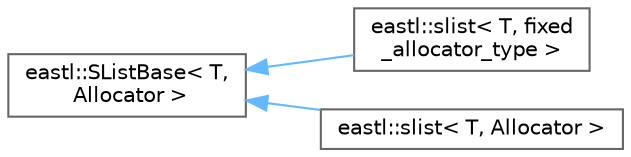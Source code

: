 digraph "类继承关系图"
{
 // LATEX_PDF_SIZE
  bgcolor="transparent";
  edge [fontname=Helvetica,fontsize=10,labelfontname=Helvetica,labelfontsize=10];
  node [fontname=Helvetica,fontsize=10,shape=box,height=0.2,width=0.4];
  rankdir="LR";
  Node0 [id="Node000000",label="eastl::SListBase\< T,\l Allocator \>",height=0.2,width=0.4,color="grey40", fillcolor="white", style="filled",URL="$structeastl_1_1_s_list_base.html",tooltip=" "];
  Node0 -> Node1 [id="edge3686_Node000000_Node000001",dir="back",color="steelblue1",style="solid",tooltip=" "];
  Node1 [id="Node000001",label="eastl::slist\< T, fixed\l_allocator_type \>",height=0.2,width=0.4,color="grey40", fillcolor="white", style="filled",URL="$classeastl_1_1slist.html",tooltip=" "];
  Node0 -> Node2 [id="edge3687_Node000000_Node000002",dir="back",color="steelblue1",style="solid",tooltip=" "];
  Node2 [id="Node000002",label="eastl::slist\< T, Allocator \>",height=0.2,width=0.4,color="grey40", fillcolor="white", style="filled",URL="$classeastl_1_1slist.html",tooltip=" "];
}

